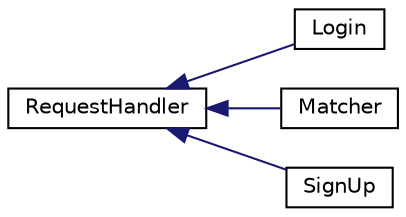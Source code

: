 digraph "Graphical Class Hierarchy"
{
  edge [fontname="Helvetica",fontsize="10",labelfontname="Helvetica",labelfontsize="10"];
  node [fontname="Helvetica",fontsize="10",shape=record];
  rankdir="LR";
  Node1 [label="RequestHandler",height=0.2,width=0.4,color="black", fillcolor="white", style="filled",URL="$class_request_handler.html",tooltip="Handler genérico para un request de un usuario. "];
  Node1 -> Node2 [dir="back",color="midnightblue",fontsize="10",style="solid",fontname="Helvetica"];
  Node2 [label="Login",height=0.2,width=0.4,color="black", fillcolor="white", style="filled",URL="$class_login.html",tooltip="Handler para los requests relacionados con el login. "];
  Node1 -> Node3 [dir="back",color="midnightblue",fontsize="10",style="solid",fontname="Helvetica"];
  Node3 [label="Matcher",height=0.2,width=0.4,color="black", fillcolor="white", style="filled",URL="$class_matcher.html",tooltip="Handler para los requests relacionados con likes y matches. "];
  Node1 -> Node4 [dir="back",color="midnightblue",fontsize="10",style="solid",fontname="Helvetica"];
  Node4 [label="SignUp",height=0.2,width=0.4,color="black", fillcolor="white", style="filled",URL="$class_sign_up.html",tooltip="Handler para la creación de un nuevo usuario. "];
}
